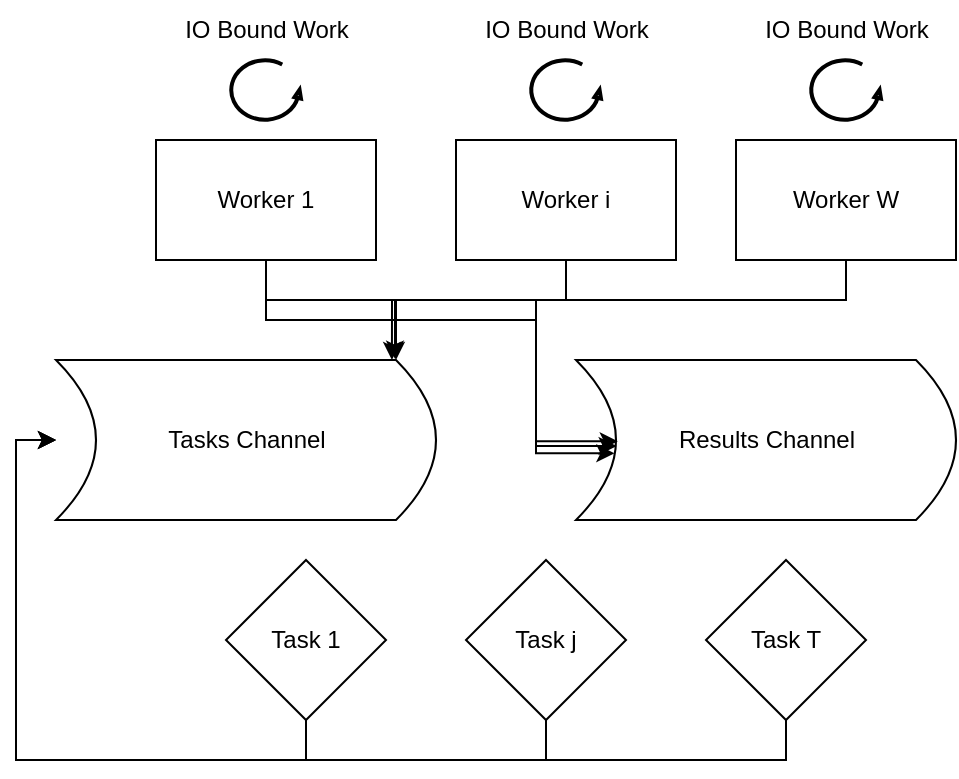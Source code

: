 <mxfile version="23.1.4" type="github">
  <diagram name="Page-1" id="SIh1kHcxsE27lNAFwAeg">
    <mxGraphModel dx="1026" dy="589" grid="1" gridSize="10" guides="1" tooltips="1" connect="1" arrows="1" fold="1" page="1" pageScale="1" pageWidth="850" pageHeight="1100" math="0" shadow="0">
      <root>
        <mxCell id="0" />
        <mxCell id="1" parent="0" />
        <mxCell id="L5_pD8rgeulpyrns-hPZ-21" style="edgeStyle=orthogonalEdgeStyle;rounded=0;orthogonalLoop=1;jettySize=auto;html=1;" parent="1" source="L5_pD8rgeulpyrns-hPZ-1" edge="1">
          <mxGeometry relative="1" as="geometry">
            <mxPoint x="350" y="290" as="targetPoint" />
            <Array as="points">
              <mxPoint x="285" y="260" />
              <mxPoint x="350" y="260" />
            </Array>
          </mxGeometry>
        </mxCell>
        <mxCell id="L5_pD8rgeulpyrns-hPZ-1" value="Worker 1" style="rounded=0;whiteSpace=wrap;html=1;" parent="1" vertex="1">
          <mxGeometry x="230" y="180" width="110" height="60" as="geometry" />
        </mxCell>
        <mxCell id="L5_pD8rgeulpyrns-hPZ-2" value="Worker i" style="rounded=0;whiteSpace=wrap;html=1;" parent="1" vertex="1">
          <mxGeometry x="380" y="180" width="110" height="60" as="geometry" />
        </mxCell>
        <mxCell id="L5_pD8rgeulpyrns-hPZ-3" value="Worker W" style="rounded=0;whiteSpace=wrap;html=1;" parent="1" vertex="1">
          <mxGeometry x="520" y="180" width="110" height="60" as="geometry" />
        </mxCell>
        <mxCell id="L5_pD8rgeulpyrns-hPZ-9" style="edgeStyle=orthogonalEdgeStyle;rounded=0;orthogonalLoop=1;jettySize=auto;html=1;entryX=1;entryY=0.5;entryDx=0;entryDy=0;" parent="1" source="L5_pD8rgeulpyrns-hPZ-5" target="L5_pD8rgeulpyrns-hPZ-8" edge="1">
          <mxGeometry relative="1" as="geometry">
            <Array as="points">
              <mxPoint x="305" y="490" />
              <mxPoint x="160" y="490" />
              <mxPoint x="160" y="330" />
            </Array>
          </mxGeometry>
        </mxCell>
        <mxCell id="L5_pD8rgeulpyrns-hPZ-5" value="Task 1" style="rhombus;whiteSpace=wrap;html=1;" parent="1" vertex="1">
          <mxGeometry x="265" y="390" width="80" height="80" as="geometry" />
        </mxCell>
        <mxCell id="L5_pD8rgeulpyrns-hPZ-10" style="edgeStyle=orthogonalEdgeStyle;rounded=0;orthogonalLoop=1;jettySize=auto;html=1;entryX=1;entryY=0.5;entryDx=0;entryDy=0;" parent="1" source="L5_pD8rgeulpyrns-hPZ-6" target="L5_pD8rgeulpyrns-hPZ-8" edge="1">
          <mxGeometry relative="1" as="geometry">
            <Array as="points">
              <mxPoint x="425" y="490" />
              <mxPoint x="160" y="490" />
              <mxPoint x="160" y="330" />
            </Array>
          </mxGeometry>
        </mxCell>
        <mxCell id="L5_pD8rgeulpyrns-hPZ-6" value="Task j" style="rhombus;whiteSpace=wrap;html=1;" parent="1" vertex="1">
          <mxGeometry x="385" y="390" width="80" height="80" as="geometry" />
        </mxCell>
        <mxCell id="L5_pD8rgeulpyrns-hPZ-11" style="edgeStyle=orthogonalEdgeStyle;rounded=0;orthogonalLoop=1;jettySize=auto;html=1;entryX=1;entryY=0.5;entryDx=0;entryDy=0;" parent="1" source="L5_pD8rgeulpyrns-hPZ-7" target="L5_pD8rgeulpyrns-hPZ-8" edge="1">
          <mxGeometry relative="1" as="geometry">
            <Array as="points">
              <mxPoint x="545" y="490" />
              <mxPoint x="160" y="490" />
              <mxPoint x="160" y="330" />
            </Array>
          </mxGeometry>
        </mxCell>
        <mxCell id="L5_pD8rgeulpyrns-hPZ-7" value="Task T" style="rhombus;whiteSpace=wrap;html=1;" parent="1" vertex="1">
          <mxGeometry x="505" y="390" width="80" height="80" as="geometry" />
        </mxCell>
        <mxCell id="L5_pD8rgeulpyrns-hPZ-13" value="" style="group" parent="1" vertex="1" connectable="0">
          <mxGeometry x="180" y="290" width="190" height="80" as="geometry" />
        </mxCell>
        <mxCell id="L5_pD8rgeulpyrns-hPZ-8" value="" style="shape=dataStorage;whiteSpace=wrap;html=1;fixedSize=1;rotation=-180;size=20;" parent="L5_pD8rgeulpyrns-hPZ-13" vertex="1">
          <mxGeometry width="190" height="80" as="geometry" />
        </mxCell>
        <mxCell id="L5_pD8rgeulpyrns-hPZ-12" value="Tasks Channel" style="text;html=1;align=center;verticalAlign=middle;resizable=0;points=[];autosize=1;strokeColor=none;fillColor=none;" parent="L5_pD8rgeulpyrns-hPZ-13" vertex="1">
          <mxGeometry x="45" y="25" width="100" height="30" as="geometry" />
        </mxCell>
        <mxCell id="L5_pD8rgeulpyrns-hPZ-19" style="edgeStyle=orthogonalEdgeStyle;rounded=0;orthogonalLoop=1;jettySize=auto;html=1;entryX=0.116;entryY=1;entryDx=0;entryDy=0;entryPerimeter=0;" parent="L5_pD8rgeulpyrns-hPZ-13" source="L5_pD8rgeulpyrns-hPZ-2" target="L5_pD8rgeulpyrns-hPZ-8" edge="1">
          <mxGeometry relative="1" as="geometry">
            <Array as="points">
              <mxPoint x="255" y="-30" />
              <mxPoint x="168" y="-30" />
            </Array>
          </mxGeometry>
        </mxCell>
        <mxCell id="L5_pD8rgeulpyrns-hPZ-20" style="edgeStyle=orthogonalEdgeStyle;rounded=0;orthogonalLoop=1;jettySize=auto;html=1;entryX=0.108;entryY=1.008;entryDx=0;entryDy=0;entryPerimeter=0;" parent="1" source="L5_pD8rgeulpyrns-hPZ-3" target="L5_pD8rgeulpyrns-hPZ-8" edge="1">
          <mxGeometry relative="1" as="geometry">
            <Array as="points">
              <mxPoint x="575" y="260" />
              <mxPoint x="350" y="260" />
            </Array>
          </mxGeometry>
        </mxCell>
        <mxCell id="L5_pD8rgeulpyrns-hPZ-22" value="" style="group" parent="1" vertex="1" connectable="0">
          <mxGeometry x="440" y="290" width="190" height="80" as="geometry" />
        </mxCell>
        <mxCell id="L5_pD8rgeulpyrns-hPZ-23" value="" style="shape=dataStorage;whiteSpace=wrap;html=1;fixedSize=1;rotation=-180;size=20;" parent="L5_pD8rgeulpyrns-hPZ-22" vertex="1">
          <mxGeometry width="190" height="80" as="geometry" />
        </mxCell>
        <mxCell id="L5_pD8rgeulpyrns-hPZ-24" value="Results Channel" style="text;html=1;align=center;verticalAlign=middle;resizable=0;points=[];autosize=1;strokeColor=none;fillColor=none;" parent="L5_pD8rgeulpyrns-hPZ-22" vertex="1">
          <mxGeometry x="40" y="25" width="110" height="30" as="geometry" />
        </mxCell>
        <mxCell id="L5_pD8rgeulpyrns-hPZ-25" style="edgeStyle=orthogonalEdgeStyle;rounded=0;orthogonalLoop=1;jettySize=auto;html=1;entryX=0.116;entryY=1;entryDx=0;entryDy=0;entryPerimeter=0;" parent="L5_pD8rgeulpyrns-hPZ-22" target="L5_pD8rgeulpyrns-hPZ-23" edge="1">
          <mxGeometry relative="1" as="geometry">
            <Array as="points">
              <mxPoint x="255" y="-30" />
              <mxPoint x="168" y="-30" />
            </Array>
          </mxGeometry>
        </mxCell>
        <mxCell id="L5_pD8rgeulpyrns-hPZ-26" style="edgeStyle=orthogonalEdgeStyle;rounded=0;orthogonalLoop=1;jettySize=auto;html=1;entryX=0.893;entryY=0.462;entryDx=0;entryDy=0;entryPerimeter=0;" parent="1" source="L5_pD8rgeulpyrns-hPZ-1" target="L5_pD8rgeulpyrns-hPZ-23" edge="1">
          <mxGeometry relative="1" as="geometry">
            <Array as="points">
              <mxPoint x="285" y="270" />
              <mxPoint x="420" y="270" />
              <mxPoint x="420" y="333" />
            </Array>
          </mxGeometry>
        </mxCell>
        <mxCell id="L5_pD8rgeulpyrns-hPZ-27" style="edgeStyle=orthogonalEdgeStyle;rounded=0;orthogonalLoop=1;jettySize=auto;html=1;entryX=0.899;entryY=0.417;entryDx=0;entryDy=0;entryPerimeter=0;" parent="1" source="L5_pD8rgeulpyrns-hPZ-2" target="L5_pD8rgeulpyrns-hPZ-23" edge="1">
          <mxGeometry relative="1" as="geometry">
            <Array as="points">
              <mxPoint x="435" y="260" />
              <mxPoint x="420" y="260" />
              <mxPoint x="420" y="337" />
            </Array>
          </mxGeometry>
        </mxCell>
        <mxCell id="L5_pD8rgeulpyrns-hPZ-28" style="edgeStyle=orthogonalEdgeStyle;rounded=0;orthogonalLoop=1;jettySize=auto;html=1;entryX=0.89;entryY=0.492;entryDx=0;entryDy=0;entryPerimeter=0;" parent="1" source="L5_pD8rgeulpyrns-hPZ-3" target="L5_pD8rgeulpyrns-hPZ-23" edge="1">
          <mxGeometry relative="1" as="geometry">
            <Array as="points">
              <mxPoint x="575" y="260" />
              <mxPoint x="420" y="260" />
              <mxPoint x="420" y="331" />
            </Array>
          </mxGeometry>
        </mxCell>
        <mxCell id="L5_pD8rgeulpyrns-hPZ-31" value="" style="group" parent="1" vertex="1" connectable="0">
          <mxGeometry x="230" y="110" width="110" height="60" as="geometry" />
        </mxCell>
        <mxCell id="L5_pD8rgeulpyrns-hPZ-29" value="" style="verticalLabelPosition=bottom;html=1;verticalAlign=top;strokeWidth=2;shape=mxgraph.lean_mapping.physical_pull;pointerEvents=1;" parent="L5_pD8rgeulpyrns-hPZ-31" vertex="1">
          <mxGeometry x="37.5" y="30" width="35" height="30" as="geometry" />
        </mxCell>
        <mxCell id="L5_pD8rgeulpyrns-hPZ-30" value="IO Bound Work" style="text;html=1;align=center;verticalAlign=middle;resizable=0;points=[];autosize=1;strokeColor=none;fillColor=none;" parent="L5_pD8rgeulpyrns-hPZ-31" vertex="1">
          <mxGeometry width="110" height="30" as="geometry" />
        </mxCell>
        <mxCell id="L5_pD8rgeulpyrns-hPZ-32" value="" style="group" parent="1" vertex="1" connectable="0">
          <mxGeometry x="380" y="110" width="110" height="60" as="geometry" />
        </mxCell>
        <mxCell id="L5_pD8rgeulpyrns-hPZ-33" value="" style="verticalLabelPosition=bottom;html=1;verticalAlign=top;strokeWidth=2;shape=mxgraph.lean_mapping.physical_pull;pointerEvents=1;" parent="L5_pD8rgeulpyrns-hPZ-32" vertex="1">
          <mxGeometry x="37.5" y="30" width="35" height="30" as="geometry" />
        </mxCell>
        <mxCell id="L5_pD8rgeulpyrns-hPZ-34" value="IO Bound Work" style="text;html=1;align=center;verticalAlign=middle;resizable=0;points=[];autosize=1;strokeColor=none;fillColor=none;" parent="L5_pD8rgeulpyrns-hPZ-32" vertex="1">
          <mxGeometry width="110" height="30" as="geometry" />
        </mxCell>
        <mxCell id="L5_pD8rgeulpyrns-hPZ-35" value="" style="group" parent="1" vertex="1" connectable="0">
          <mxGeometry x="520" y="110" width="110" height="60" as="geometry" />
        </mxCell>
        <mxCell id="L5_pD8rgeulpyrns-hPZ-36" value="" style="verticalLabelPosition=bottom;html=1;verticalAlign=top;strokeWidth=2;shape=mxgraph.lean_mapping.physical_pull;pointerEvents=1;" parent="L5_pD8rgeulpyrns-hPZ-35" vertex="1">
          <mxGeometry x="37.5" y="30" width="35" height="30" as="geometry" />
        </mxCell>
        <mxCell id="L5_pD8rgeulpyrns-hPZ-37" value="IO Bound Work" style="text;html=1;align=center;verticalAlign=middle;resizable=0;points=[];autosize=1;strokeColor=none;fillColor=none;" parent="L5_pD8rgeulpyrns-hPZ-35" vertex="1">
          <mxGeometry width="110" height="30" as="geometry" />
        </mxCell>
      </root>
    </mxGraphModel>
  </diagram>
</mxfile>
